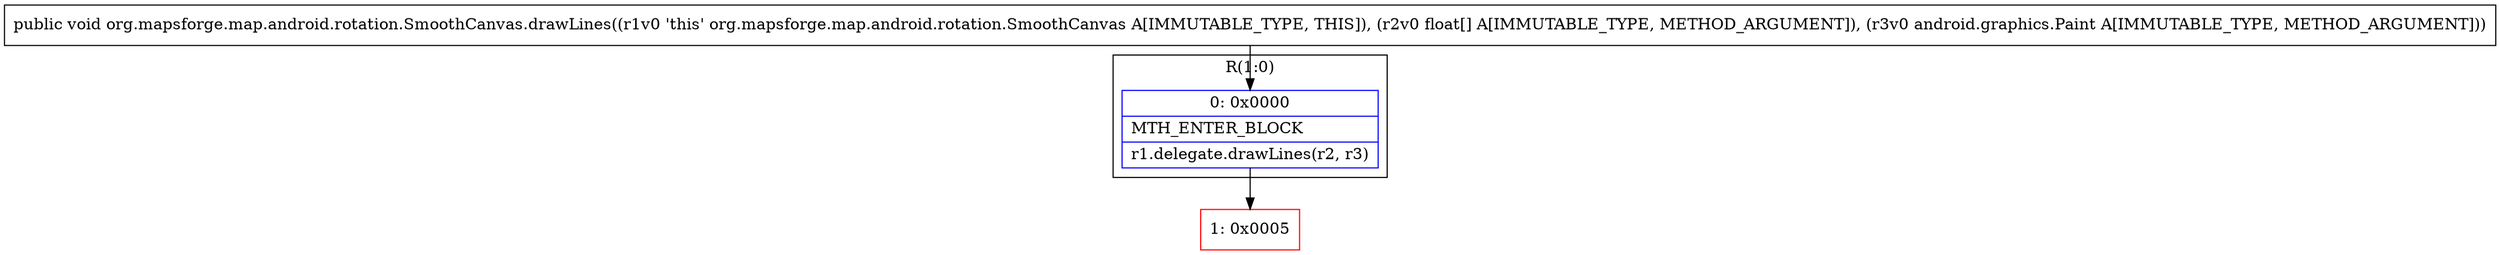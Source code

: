 digraph "CFG fororg.mapsforge.map.android.rotation.SmoothCanvas.drawLines([FLandroid\/graphics\/Paint;)V" {
subgraph cluster_Region_1921116826 {
label = "R(1:0)";
node [shape=record,color=blue];
Node_0 [shape=record,label="{0\:\ 0x0000|MTH_ENTER_BLOCK\l|r1.delegate.drawLines(r2, r3)\l}"];
}
Node_1 [shape=record,color=red,label="{1\:\ 0x0005}"];
MethodNode[shape=record,label="{public void org.mapsforge.map.android.rotation.SmoothCanvas.drawLines((r1v0 'this' org.mapsforge.map.android.rotation.SmoothCanvas A[IMMUTABLE_TYPE, THIS]), (r2v0 float[] A[IMMUTABLE_TYPE, METHOD_ARGUMENT]), (r3v0 android.graphics.Paint A[IMMUTABLE_TYPE, METHOD_ARGUMENT])) }"];
MethodNode -> Node_0;
Node_0 -> Node_1;
}

